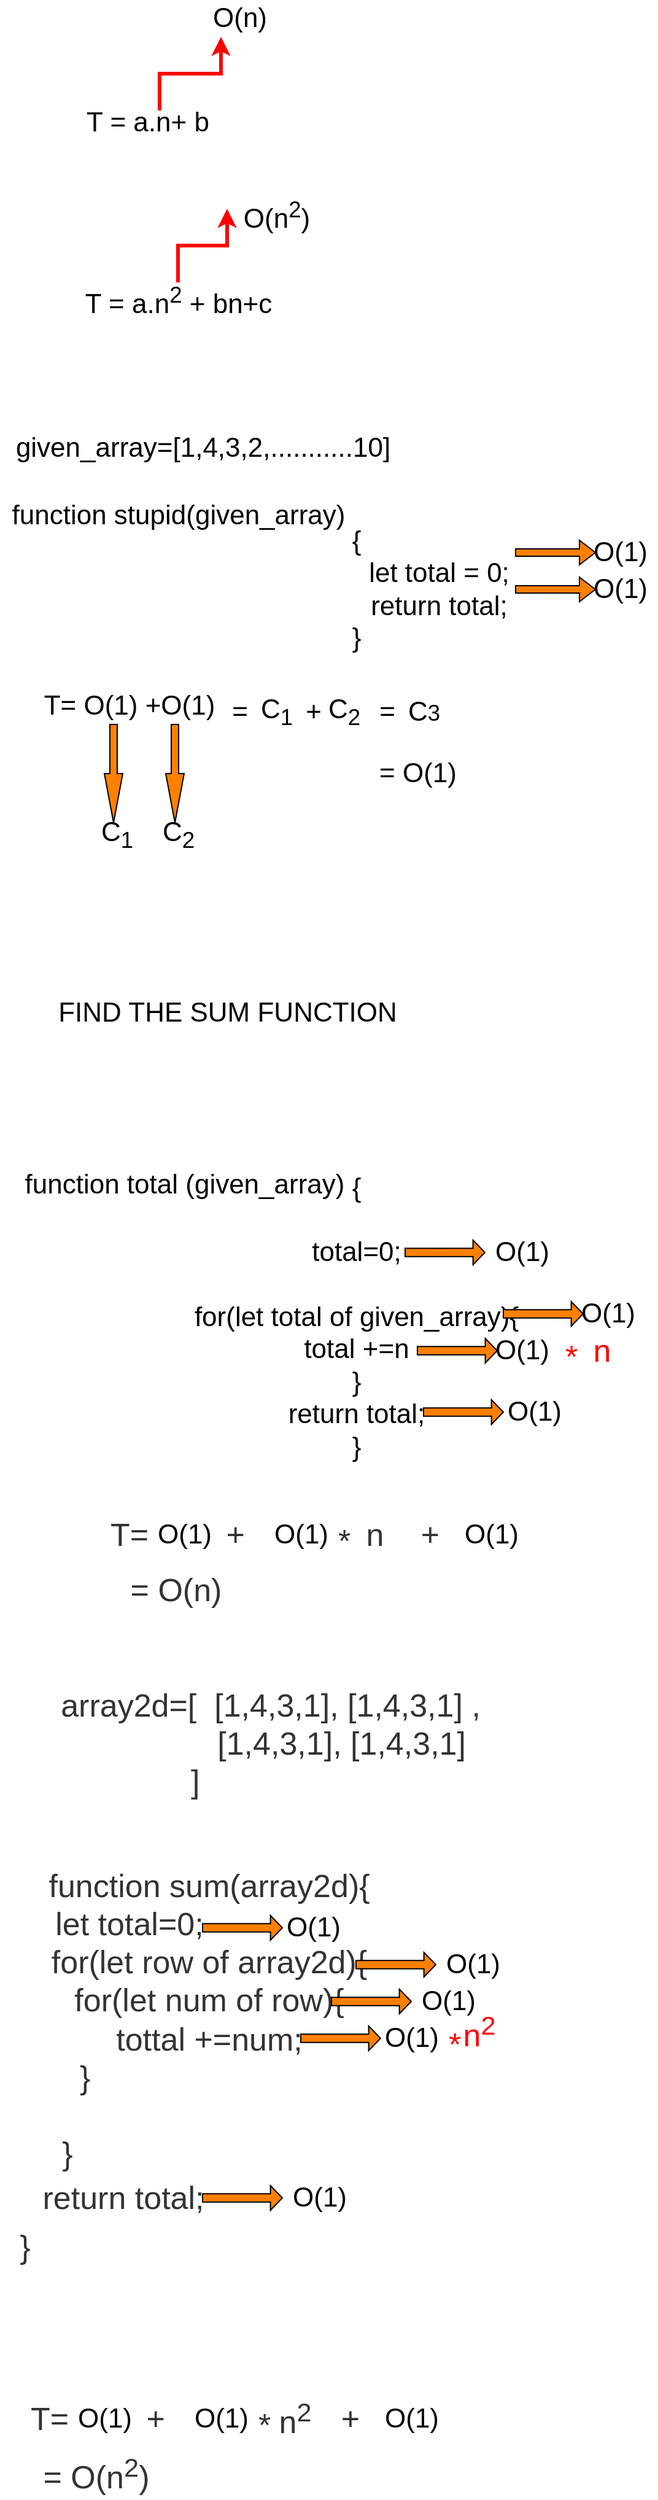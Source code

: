 <mxfile version="16.0.3" type="github">
  <diagram id="fwktXd9fh1U-leJpyrz3" name="Page-1">
    <mxGraphModel dx="782" dy="402" grid="1" gridSize="10" guides="1" tooltips="1" connect="1" arrows="1" fold="1" page="1" pageScale="1" pageWidth="850" pageHeight="1100" math="1" shadow="0">
      <root>
        <mxCell id="0" />
        <mxCell id="1" parent="0" />
        <mxCell id="ZRBFm-E4YwIKLhz83vzm-7" value="&lt;font style=&quot;font-size: 22px&quot;&gt;T = a.n&lt;sup&gt;2&lt;/sup&gt; + bn+c&lt;/font&gt;" style="text;html=1;align=center;verticalAlign=middle;resizable=0;points=[];autosize=1;strokeColor=none;fillColor=none;" vertex="1" parent="1">
          <mxGeometry x="95" y="360" width="170" height="30" as="geometry" />
        </mxCell>
        <mxCell id="ZRBFm-E4YwIKLhz83vzm-8" value="" style="edgeStyle=elbowEdgeStyle;elbow=vertical;endArrow=classic;html=1;rounded=0;fontSize=22;strokeColor=#FF0000;strokeWidth=3;" edge="1" parent="1" source="ZRBFm-E4YwIKLhz83vzm-7">
          <mxGeometry width="50" height="50" relative="1" as="geometry">
            <mxPoint x="170" y="360" as="sourcePoint" />
            <mxPoint x="220" y="300" as="targetPoint" />
          </mxGeometry>
        </mxCell>
        <mxCell id="ZRBFm-E4YwIKLhz83vzm-9" value="O(n&lt;sup&gt;2&lt;/sup&gt;)" style="text;html=1;align=center;verticalAlign=middle;resizable=0;points=[];autosize=1;strokeColor=none;fillColor=none;fontSize=22;" vertex="1" parent="1">
          <mxGeometry x="225" y="285" width="70" height="40" as="geometry" />
        </mxCell>
        <mxCell id="ZRBFm-E4YwIKLhz83vzm-15" value="&lt;font style=&quot;font-size: 22px&quot;&gt;T = a.n+ b&lt;/font&gt;" style="text;html=1;align=center;verticalAlign=middle;resizable=0;points=[];autosize=1;strokeColor=none;fillColor=none;" vertex="1" parent="1">
          <mxGeometry x="95" y="220" width="120" height="20" as="geometry" />
        </mxCell>
        <mxCell id="ZRBFm-E4YwIKLhz83vzm-16" value="" style="edgeStyle=elbowEdgeStyle;elbow=vertical;endArrow=classic;html=1;rounded=0;fontSize=22;strokeColor=#FF0000;strokeWidth=3;" edge="1" parent="1">
          <mxGeometry width="50" height="50" relative="1" as="geometry">
            <mxPoint x="165" y="220" as="sourcePoint" />
            <mxPoint x="215" y="160" as="targetPoint" />
          </mxGeometry>
        </mxCell>
        <mxCell id="ZRBFm-E4YwIKLhz83vzm-17" value="O(n)" style="text;html=1;align=center;verticalAlign=middle;resizable=0;points=[];autosize=1;strokeColor=none;fillColor=none;fontSize=22;" vertex="1" parent="1">
          <mxGeometry x="200" y="130" width="60" height="30" as="geometry" />
        </mxCell>
        <mxCell id="ZRBFm-E4YwIKLhz83vzm-18" value="given_array=[1,4,3,2,...........10]" style="text;html=1;align=center;verticalAlign=middle;resizable=0;points=[];autosize=1;strokeColor=none;fillColor=none;fontSize=22;" vertex="1" parent="1">
          <mxGeometry x="40" y="480" width="320" height="30" as="geometry" />
        </mxCell>
        <mxCell id="ZRBFm-E4YwIKLhz83vzm-19" value="function stupid(given_array)" style="text;html=1;align=center;verticalAlign=middle;resizable=0;points=[];autosize=1;strokeColor=none;fillColor=none;fontSize=22;" vertex="1" parent="1">
          <mxGeometry x="35" y="535" width="290" height="30" as="geometry" />
        </mxCell>
        <mxCell id="ZRBFm-E4YwIKLhz83vzm-20" value="{&lt;br&gt;&amp;nbsp; &amp;nbsp; &amp;nbsp; &amp;nbsp; &amp;nbsp; &amp;nbsp; &amp;nbsp; &amp;nbsp; &amp;nbsp; &amp;nbsp; &amp;nbsp; let total = 0;&lt;br&gt;&amp;nbsp; &amp;nbsp; &amp;nbsp; &amp;nbsp; &amp;nbsp; &amp;nbsp; &amp;nbsp; &amp;nbsp; &amp;nbsp; &amp;nbsp; &amp;nbsp; return total;&lt;br&gt;}" style="text;html=1;align=center;verticalAlign=middle;resizable=0;points=[];autosize=1;strokeColor=none;fillColor=none;fontSize=22;" vertex="1" parent="1">
          <mxGeometry x="195" y="555" width="260" height="110" as="geometry" />
        </mxCell>
        <mxCell id="ZRBFm-E4YwIKLhz83vzm-21" value="" style="shape=singleArrow;whiteSpace=wrap;html=1;fontSize=22;fillColor=#FF8000;" vertex="1" parent="1">
          <mxGeometry x="455" y="570" width="65" height="20" as="geometry" />
        </mxCell>
        <mxCell id="ZRBFm-E4YwIKLhz83vzm-22" value="" style="shape=singleArrow;whiteSpace=wrap;html=1;fontSize=22;fillColor=#FF8000;" vertex="1" parent="1">
          <mxGeometry x="455" y="600" width="65" height="20" as="geometry" />
        </mxCell>
        <mxCell id="ZRBFm-E4YwIKLhz83vzm-23" value="O(1)" style="text;html=1;align=center;verticalAlign=middle;resizable=0;points=[];autosize=1;strokeColor=none;fillColor=none;fontSize=22;" vertex="1" parent="1">
          <mxGeometry x="510" y="565" width="60" height="30" as="geometry" />
        </mxCell>
        <mxCell id="ZRBFm-E4YwIKLhz83vzm-24" value="O(1)" style="text;html=1;align=center;verticalAlign=middle;resizable=0;points=[];autosize=1;strokeColor=none;fillColor=none;fontSize=22;" vertex="1" parent="1">
          <mxGeometry x="510" y="595" width="60" height="30" as="geometry" />
        </mxCell>
        <mxCell id="ZRBFm-E4YwIKLhz83vzm-25" value="T= O(1) +O(1)" style="text;html=1;align=center;verticalAlign=middle;resizable=0;points=[];autosize=1;strokeColor=none;fillColor=none;fontSize=22;" vertex="1" parent="1">
          <mxGeometry x="65" y="690" width="150" height="30" as="geometry" />
        </mxCell>
        <mxCell id="ZRBFm-E4YwIKLhz83vzm-26" value="" style="html=1;shadow=0;dashed=0;align=center;verticalAlign=middle;shape=mxgraph.arrows2.arrow;dy=0.6;dx=40;direction=south;notch=0;fontSize=22;fillColor=#FF8000;" vertex="1" parent="1">
          <mxGeometry x="120" y="720" width="15" height="80" as="geometry" />
        </mxCell>
        <mxCell id="ZRBFm-E4YwIKLhz83vzm-27" value="" style="html=1;shadow=0;dashed=0;align=center;verticalAlign=middle;shape=mxgraph.arrows2.arrow;dy=0.6;dx=40;direction=south;notch=0;fontSize=22;fillColor=#FF8000;" vertex="1" parent="1">
          <mxGeometry x="170" y="720" width="15" height="80" as="geometry" />
        </mxCell>
        <mxCell id="ZRBFm-E4YwIKLhz83vzm-28" value="C&lt;sub&gt;1&lt;/sub&gt;" style="text;html=1;align=center;verticalAlign=middle;resizable=0;points=[];autosize=1;strokeColor=none;fillColor=none;fontSize=22;" vertex="1" parent="1">
          <mxGeometry x="110" y="790" width="40" height="40" as="geometry" />
        </mxCell>
        <mxCell id="ZRBFm-E4YwIKLhz83vzm-29" value="C&lt;sub&gt;2&lt;/sub&gt;" style="text;html=1;align=center;verticalAlign=middle;resizable=0;points=[];autosize=1;strokeColor=none;fillColor=none;fontSize=22;" vertex="1" parent="1">
          <mxGeometry x="160" y="790" width="40" height="40" as="geometry" />
        </mxCell>
        <mxCell id="ZRBFm-E4YwIKLhz83vzm-30" value="=" style="text;html=1;align=center;verticalAlign=middle;resizable=0;points=[];autosize=1;strokeColor=none;fillColor=none;fontSize=22;" vertex="1" parent="1">
          <mxGeometry x="215" y="695" width="30" height="30" as="geometry" />
        </mxCell>
        <mxCell id="ZRBFm-E4YwIKLhz83vzm-31" value="C&lt;sub&gt;1&lt;/sub&gt;" style="text;html=1;align=center;verticalAlign=middle;resizable=0;points=[];autosize=1;strokeColor=none;fillColor=none;fontSize=22;" vertex="1" parent="1">
          <mxGeometry x="240" y="690" width="40" height="40" as="geometry" />
        </mxCell>
        <mxCell id="ZRBFm-E4YwIKLhz83vzm-32" value="C&lt;sub&gt;2&lt;/sub&gt;" style="text;html=1;align=center;verticalAlign=middle;resizable=0;points=[];autosize=1;strokeColor=none;fillColor=none;fontSize=22;" vertex="1" parent="1">
          <mxGeometry x="295" y="690" width="40" height="40" as="geometry" />
        </mxCell>
        <mxCell id="ZRBFm-E4YwIKLhz83vzm-33" value="C&lt;span style=&quot;font-size: 18.333px&quot;&gt;3&lt;/span&gt;" style="text;html=1;align=center;verticalAlign=middle;resizable=0;points=[];autosize=1;strokeColor=none;fillColor=none;fontSize=22;" vertex="1" parent="1">
          <mxGeometry x="360" y="695" width="40" height="30" as="geometry" />
        </mxCell>
        <mxCell id="ZRBFm-E4YwIKLhz83vzm-34" value="+" style="text;html=1;align=center;verticalAlign=middle;resizable=0;points=[];autosize=1;strokeColor=none;fillColor=none;fontSize=22;" vertex="1" parent="1">
          <mxGeometry x="275" y="695" width="30" height="30" as="geometry" />
        </mxCell>
        <mxCell id="ZRBFm-E4YwIKLhz83vzm-38" value="=" style="text;html=1;align=center;verticalAlign=middle;resizable=0;points=[];autosize=1;strokeColor=none;fillColor=none;fontSize=22;" vertex="1" parent="1">
          <mxGeometry x="335" y="695" width="30" height="30" as="geometry" />
        </mxCell>
        <mxCell id="ZRBFm-E4YwIKLhz83vzm-39" value="= O(1)" style="text;html=1;align=center;verticalAlign=middle;resizable=0;points=[];autosize=1;strokeColor=none;fillColor=none;fontSize=22;" vertex="1" parent="1">
          <mxGeometry x="335" y="745" width="80" height="30" as="geometry" />
        </mxCell>
        <mxCell id="ZRBFm-E4YwIKLhz83vzm-40" value="FIND THE SUM FUNCTION" style="text;html=1;align=center;verticalAlign=middle;resizable=0;points=[];autosize=1;strokeColor=none;fillColor=none;fontSize=22;" vertex="1" parent="1">
          <mxGeometry x="75" y="940" width="290" height="30" as="geometry" />
        </mxCell>
        <mxCell id="ZRBFm-E4YwIKLhz83vzm-41" value="function total (given_array)" style="text;html=1;align=center;verticalAlign=middle;resizable=0;points=[];autosize=1;strokeColor=none;fillColor=none;fontSize=22;" vertex="1" parent="1">
          <mxGeometry x="45" y="1080" width="280" height="30" as="geometry" />
        </mxCell>
        <mxCell id="ZRBFm-E4YwIKLhz83vzm-43" value="&lt;br&gt;&lt;br&gt;&lt;br&gt;&lt;br&gt;{&lt;br&gt;&lt;br&gt;total=0;&lt;br&gt;&lt;br&gt;for(let total of given_array){&lt;br&gt;total +=n&lt;br&gt;}&lt;br&gt;return total;&lt;br&gt;}" style="text;html=1;align=center;verticalAlign=middle;resizable=0;points=[];autosize=1;strokeColor=none;fillColor=none;fontSize=22;" vertex="1" parent="1">
          <mxGeometry x="185" y="980" width="280" height="340" as="geometry" />
        </mxCell>
        <mxCell id="ZRBFm-E4YwIKLhz83vzm-44" value="" style="shape=singleArrow;whiteSpace=wrap;html=1;fontSize=22;fillColor=#FF8000;arrowWidth=0.333;arrowSize=0.149;" vertex="1" parent="1">
          <mxGeometry x="365" y="1140" width="65" height="20" as="geometry" />
        </mxCell>
        <mxCell id="ZRBFm-E4YwIKLhz83vzm-45" value="" style="shape=singleArrow;whiteSpace=wrap;html=1;fontSize=22;fillColor=#FF8000;arrowWidth=0.333;arrowSize=0.149;" vertex="1" parent="1">
          <mxGeometry x="375" y="1220" width="65" height="20" as="geometry" />
        </mxCell>
        <mxCell id="ZRBFm-E4YwIKLhz83vzm-46" value="" style="shape=singleArrow;whiteSpace=wrap;html=1;fontSize=22;fillColor=#FF8000;arrowWidth=0.333;arrowSize=0.149;" vertex="1" parent="1">
          <mxGeometry x="445" y="1190" width="65" height="20" as="geometry" />
        </mxCell>
        <mxCell id="ZRBFm-E4YwIKLhz83vzm-47" value="" style="shape=singleArrow;whiteSpace=wrap;html=1;fontSize=22;fillColor=#FF8000;arrowWidth=0.333;arrowSize=0.149;" vertex="1" parent="1">
          <mxGeometry x="380" y="1270" width="65" height="20" as="geometry" />
        </mxCell>
        <mxCell id="ZRBFm-E4YwIKLhz83vzm-48" value="O(1)" style="text;html=1;align=center;verticalAlign=middle;resizable=0;points=[];autosize=1;strokeColor=none;fillColor=none;fontSize=22;" vertex="1" parent="1">
          <mxGeometry x="430" y="1135" width="60" height="30" as="geometry" />
        </mxCell>
        <mxCell id="ZRBFm-E4YwIKLhz83vzm-49" value="O(1)" style="text;html=1;align=center;verticalAlign=middle;resizable=0;points=[];autosize=1;strokeColor=none;fillColor=none;fontSize=22;" vertex="1" parent="1">
          <mxGeometry x="500" y="1185" width="60" height="30" as="geometry" />
        </mxCell>
        <mxCell id="ZRBFm-E4YwIKLhz83vzm-50" value="O(1)" style="text;html=1;align=center;verticalAlign=middle;resizable=0;points=[];autosize=1;strokeColor=none;fillColor=none;fontSize=22;" vertex="1" parent="1">
          <mxGeometry x="430" y="1215" width="60" height="30" as="geometry" />
        </mxCell>
        <mxCell id="ZRBFm-E4YwIKLhz83vzm-51" value="O(1)" style="text;html=1;align=center;verticalAlign=middle;resizable=0;points=[];autosize=1;strokeColor=none;fillColor=none;fontSize=22;" vertex="1" parent="1">
          <mxGeometry x="440" y="1265" width="60" height="30" as="geometry" />
        </mxCell>
        <mxCell id="ZRBFm-E4YwIKLhz83vzm-52" value="&lt;font style=&quot;font-size: 26px&quot; color=&quot;#ff0000&quot;&gt;*&lt;/font&gt;" style="text;html=1;align=center;verticalAlign=middle;resizable=0;points=[];autosize=1;strokeColor=none;fillColor=none;fontSize=22;strokeWidth=3;" vertex="1" parent="1">
          <mxGeometry x="485" y="1220" width="30" height="30" as="geometry" />
        </mxCell>
        <mxCell id="ZRBFm-E4YwIKLhz83vzm-53" value="n" style="text;html=1;align=center;verticalAlign=middle;resizable=0;points=[];autosize=1;strokeColor=none;fillColor=none;fontSize=26;fontColor=#FF0000;" vertex="1" parent="1">
          <mxGeometry x="510" y="1210" width="30" height="40" as="geometry" />
        </mxCell>
        <mxCell id="ZRBFm-E4YwIKLhz83vzm-54" value="&lt;font color=&quot;#333333&quot;&gt;T=&lt;/font&gt;" style="text;html=1;align=center;verticalAlign=middle;resizable=0;points=[];autosize=1;strokeColor=none;fillColor=none;fontSize=26;fontColor=#FF0000;" vertex="1" parent="1">
          <mxGeometry x="115" y="1360" width="50" height="40" as="geometry" />
        </mxCell>
        <mxCell id="ZRBFm-E4YwIKLhz83vzm-55" value="O(1)" style="text;html=1;align=center;verticalAlign=middle;resizable=0;points=[];autosize=1;strokeColor=none;fillColor=none;fontSize=22;" vertex="1" parent="1">
          <mxGeometry x="405" y="1365" width="60" height="30" as="geometry" />
        </mxCell>
        <mxCell id="ZRBFm-E4YwIKLhz83vzm-56" value="O(1)" style="text;html=1;align=center;verticalAlign=middle;resizable=0;points=[];autosize=1;strokeColor=none;fillColor=none;fontSize=22;" vertex="1" parent="1">
          <mxGeometry x="250" y="1365" width="60" height="30" as="geometry" />
        </mxCell>
        <mxCell id="ZRBFm-E4YwIKLhz83vzm-57" value="O(1)" style="text;html=1;align=center;verticalAlign=middle;resizable=0;points=[];autosize=1;strokeColor=none;fillColor=none;fontSize=22;" vertex="1" parent="1">
          <mxGeometry x="155" y="1365" width="60" height="30" as="geometry" />
        </mxCell>
        <mxCell id="ZRBFm-E4YwIKLhz83vzm-58" value="+&amp;nbsp;" style="text;html=1;align=center;verticalAlign=middle;resizable=0;points=[];autosize=1;strokeColor=none;fillColor=none;fontSize=26;fontColor=#333333;" vertex="1" parent="1">
          <mxGeometry x="210" y="1360" width="40" height="40" as="geometry" />
        </mxCell>
        <mxCell id="ZRBFm-E4YwIKLhz83vzm-60" value="*" style="text;html=1;align=center;verticalAlign=middle;resizable=0;points=[];autosize=1;strokeColor=none;fillColor=none;fontSize=26;fontColor=#333333;" vertex="1" parent="1">
          <mxGeometry x="300" y="1365" width="30" height="40" as="geometry" />
        </mxCell>
        <mxCell id="ZRBFm-E4YwIKLhz83vzm-61" value="n" style="text;html=1;align=center;verticalAlign=middle;resizable=0;points=[];autosize=1;strokeColor=none;fillColor=none;fontSize=26;fontColor=#333333;" vertex="1" parent="1">
          <mxGeometry x="325" y="1360" width="30" height="40" as="geometry" />
        </mxCell>
        <mxCell id="ZRBFm-E4YwIKLhz83vzm-64" value="+" style="text;html=1;align=center;verticalAlign=middle;resizable=0;points=[];autosize=1;strokeColor=none;fillColor=none;fontSize=26;fontColor=#333333;" vertex="1" parent="1">
          <mxGeometry x="370" y="1360" width="30" height="40" as="geometry" />
        </mxCell>
        <mxCell id="ZRBFm-E4YwIKLhz83vzm-65" value="= O(n)" style="text;html=1;align=center;verticalAlign=middle;resizable=0;points=[];autosize=1;strokeColor=none;fillColor=none;fontSize=26;fontColor=#333333;" vertex="1" parent="1">
          <mxGeometry x="132.5" y="1405" width="90" height="40" as="geometry" />
        </mxCell>
        <mxCell id="ZRBFm-E4YwIKLhz83vzm-66" value="array2d=[&amp;nbsp; [1,4,3,1],&amp;nbsp;[1,4,3,1] , &lt;br&gt;&amp;nbsp; &amp;nbsp; &amp;nbsp; &amp;nbsp; &amp;nbsp; &amp;nbsp; &amp;nbsp; &amp;nbsp; [1,4,3,1], [1,4,3,1]&lt;br&gt;]&amp;nbsp; &amp;nbsp; &amp;nbsp; &amp;nbsp; &amp;nbsp; &amp;nbsp; &amp;nbsp; &amp;nbsp; &amp;nbsp;" style="text;html=1;align=center;verticalAlign=middle;resizable=0;points=[];autosize=1;strokeColor=none;fillColor=none;fontSize=26;fontColor=#333333;" vertex="1" parent="1">
          <mxGeometry x="75" y="1500" width="360" height="100" as="geometry" />
        </mxCell>
        <mxCell id="ZRBFm-E4YwIKLhz83vzm-67" value="function sum(array2d){&lt;br&gt;let total=0;&amp;nbsp; &amp;nbsp; &amp;nbsp; &amp;nbsp; &amp;nbsp; &amp;nbsp; &amp;nbsp; &amp;nbsp; &amp;nbsp;&amp;nbsp;&lt;br&gt;for(let row of array2d){&lt;br&gt;for(let num of row){&lt;br&gt;tottal +=num;&lt;br&gt;}&amp;nbsp; &amp;nbsp; &amp;nbsp; &amp;nbsp; &amp;nbsp; &amp;nbsp; &amp;nbsp; &amp;nbsp; &amp;nbsp; &amp;nbsp; &amp;nbsp; &amp;nbsp; &amp;nbsp; &amp;nbsp;&amp;nbsp;&lt;br&gt;&lt;br&gt;}&amp;nbsp; &amp;nbsp; &amp;nbsp; &amp;nbsp; &amp;nbsp; &amp;nbsp; &amp;nbsp; &amp;nbsp; &amp;nbsp; &amp;nbsp; &amp;nbsp; &amp;nbsp; &amp;nbsp; &amp;nbsp; &amp;nbsp; &amp;nbsp;&amp;nbsp;" style="text;html=1;align=center;verticalAlign=middle;resizable=0;points=[];autosize=1;strokeColor=none;fillColor=none;fontSize=26;fontColor=#333333;" vertex="1" parent="1">
          <mxGeometry x="65" y="1650" width="280" height="250" as="geometry" />
        </mxCell>
        <mxCell id="ZRBFm-E4YwIKLhz83vzm-68" value="" style="shape=singleArrow;whiteSpace=wrap;html=1;fontSize=22;fillColor=#FF8000;arrowWidth=0.333;arrowSize=0.149;" vertex="1" parent="1">
          <mxGeometry x="200" y="1690" width="65" height="20" as="geometry" />
        </mxCell>
        <mxCell id="ZRBFm-E4YwIKLhz83vzm-69" value="" style="shape=singleArrow;whiteSpace=wrap;html=1;fontSize=22;fillColor=#FF8000;arrowWidth=0.333;arrowSize=0.149;" vertex="1" parent="1">
          <mxGeometry x="325" y="1720" width="65" height="20" as="geometry" />
        </mxCell>
        <mxCell id="ZRBFm-E4YwIKLhz83vzm-70" value="" style="shape=singleArrow;whiteSpace=wrap;html=1;fontSize=22;fillColor=#FF8000;arrowWidth=0.333;arrowSize=0.149;" vertex="1" parent="1">
          <mxGeometry x="305" y="1750" width="65" height="20" as="geometry" />
        </mxCell>
        <mxCell id="ZRBFm-E4YwIKLhz83vzm-71" value="" style="shape=singleArrow;whiteSpace=wrap;html=1;fontSize=22;fillColor=#FF8000;arrowWidth=0.333;arrowSize=0.149;" vertex="1" parent="1">
          <mxGeometry x="280" y="1780" width="65" height="20" as="geometry" />
        </mxCell>
        <mxCell id="ZRBFm-E4YwIKLhz83vzm-72" value="O(1)" style="text;html=1;align=center;verticalAlign=middle;resizable=0;points=[];autosize=1;strokeColor=none;fillColor=none;fontSize=22;" vertex="1" parent="1">
          <mxGeometry x="260" y="1685" width="60" height="30" as="geometry" />
        </mxCell>
        <mxCell id="ZRBFm-E4YwIKLhz83vzm-73" value="O(1)" style="text;html=1;align=center;verticalAlign=middle;resizable=0;points=[];autosize=1;strokeColor=none;fillColor=none;fontSize=22;" vertex="1" parent="1">
          <mxGeometry x="390" y="1715" width="60" height="30" as="geometry" />
        </mxCell>
        <mxCell id="ZRBFm-E4YwIKLhz83vzm-74" value="O(1)" style="text;html=1;align=center;verticalAlign=middle;resizable=0;points=[];autosize=1;strokeColor=none;fillColor=none;fontSize=22;" vertex="1" parent="1">
          <mxGeometry x="370" y="1745" width="60" height="30" as="geometry" />
        </mxCell>
        <mxCell id="ZRBFm-E4YwIKLhz83vzm-75" value="O(1)" style="text;html=1;align=center;verticalAlign=middle;resizable=0;points=[];autosize=1;strokeColor=none;fillColor=none;fontSize=22;" vertex="1" parent="1">
          <mxGeometry x="340" y="1775" width="60" height="30" as="geometry" />
        </mxCell>
        <mxCell id="ZRBFm-E4YwIKLhz83vzm-76" value="&lt;font style=&quot;font-size: 26px&quot; color=&quot;#ff0000&quot;&gt;*&lt;/font&gt;" style="text;html=1;align=center;verticalAlign=middle;resizable=0;points=[];autosize=1;strokeColor=none;fillColor=none;fontSize=22;strokeWidth=3;" vertex="1" parent="1">
          <mxGeometry x="390" y="1780" width="30" height="30" as="geometry" />
        </mxCell>
        <mxCell id="ZRBFm-E4YwIKLhz83vzm-77" value="n&lt;sup&gt;2&lt;/sup&gt;" style="text;html=1;align=center;verticalAlign=middle;resizable=0;points=[];autosize=1;strokeColor=none;fillColor=none;fontSize=26;fontColor=#FF0000;" vertex="1" parent="1">
          <mxGeometry x="405" y="1765" width="40" height="40" as="geometry" />
        </mxCell>
        <mxCell id="ZRBFm-E4YwIKLhz83vzm-78" value="}" style="text;html=1;align=center;verticalAlign=middle;resizable=0;points=[];autosize=1;strokeColor=none;fillColor=none;fontSize=26;fontColor=#333333;" vertex="1" parent="1">
          <mxGeometry x="45" y="1940" width="20" height="40" as="geometry" />
        </mxCell>
        <mxCell id="ZRBFm-E4YwIKLhz83vzm-81" value="return total;" style="text;html=1;align=center;verticalAlign=middle;resizable=0;points=[];autosize=1;strokeColor=none;fillColor=none;fontSize=26;fontColor=#333333;" vertex="1" parent="1">
          <mxGeometry x="60" y="1900" width="150" height="40" as="geometry" />
        </mxCell>
        <mxCell id="ZRBFm-E4YwIKLhz83vzm-82" value="" style="shape=singleArrow;whiteSpace=wrap;html=1;fontSize=22;fillColor=#FF8000;arrowWidth=0.333;arrowSize=0.149;" vertex="1" parent="1">
          <mxGeometry x="200" y="1910" width="65" height="20" as="geometry" />
        </mxCell>
        <mxCell id="ZRBFm-E4YwIKLhz83vzm-84" value="O(1)" style="text;html=1;align=center;verticalAlign=middle;resizable=0;points=[];autosize=1;strokeColor=none;fillColor=none;fontSize=22;" vertex="1" parent="1">
          <mxGeometry x="265" y="1905" width="60" height="30" as="geometry" />
        </mxCell>
        <mxCell id="ZRBFm-E4YwIKLhz83vzm-86" value="&lt;font color=&quot;#333333&quot;&gt;T=&lt;/font&gt;" style="text;html=1;align=center;verticalAlign=middle;resizable=0;points=[];autosize=1;strokeColor=none;fillColor=none;fontSize=26;fontColor=#FF0000;" vertex="1" parent="1">
          <mxGeometry x="50" y="2080" width="50" height="40" as="geometry" />
        </mxCell>
        <mxCell id="ZRBFm-E4YwIKLhz83vzm-87" value="O(1)" style="text;html=1;align=center;verticalAlign=middle;resizable=0;points=[];autosize=1;strokeColor=none;fillColor=none;fontSize=22;" vertex="1" parent="1">
          <mxGeometry x="340" y="2085" width="60" height="30" as="geometry" />
        </mxCell>
        <mxCell id="ZRBFm-E4YwIKLhz83vzm-88" value="O(1)" style="text;html=1;align=center;verticalAlign=middle;resizable=0;points=[];autosize=1;strokeColor=none;fillColor=none;fontSize=22;" vertex="1" parent="1">
          <mxGeometry x="185" y="2085" width="60" height="30" as="geometry" />
        </mxCell>
        <mxCell id="ZRBFm-E4YwIKLhz83vzm-89" value="O(1)" style="text;html=1;align=center;verticalAlign=middle;resizable=0;points=[];autosize=1;strokeColor=none;fillColor=none;fontSize=22;" vertex="1" parent="1">
          <mxGeometry x="90" y="2085" width="60" height="30" as="geometry" />
        </mxCell>
        <mxCell id="ZRBFm-E4YwIKLhz83vzm-90" value="+&amp;nbsp;" style="text;html=1;align=center;verticalAlign=middle;resizable=0;points=[];autosize=1;strokeColor=none;fillColor=none;fontSize=26;fontColor=#333333;" vertex="1" parent="1">
          <mxGeometry x="145" y="2080" width="40" height="40" as="geometry" />
        </mxCell>
        <mxCell id="ZRBFm-E4YwIKLhz83vzm-91" value="*" style="text;html=1;align=center;verticalAlign=middle;resizable=0;points=[];autosize=1;strokeColor=none;fillColor=none;fontSize=26;fontColor=#333333;" vertex="1" parent="1">
          <mxGeometry x="235" y="2085" width="30" height="40" as="geometry" />
        </mxCell>
        <mxCell id="ZRBFm-E4YwIKLhz83vzm-92" value="n&lt;sup&gt;2&lt;/sup&gt;" style="text;html=1;align=center;verticalAlign=middle;resizable=0;points=[];autosize=1;strokeColor=none;fillColor=none;fontSize=26;fontColor=#333333;" vertex="1" parent="1">
          <mxGeometry x="255" y="2080" width="40" height="40" as="geometry" />
        </mxCell>
        <mxCell id="ZRBFm-E4YwIKLhz83vzm-93" value="+" style="text;html=1;align=center;verticalAlign=middle;resizable=0;points=[];autosize=1;strokeColor=none;fillColor=none;fontSize=26;fontColor=#333333;" vertex="1" parent="1">
          <mxGeometry x="305" y="2080" width="30" height="40" as="geometry" />
        </mxCell>
        <mxCell id="ZRBFm-E4YwIKLhz83vzm-94" value="= O(n&lt;sup&gt;2&lt;/sup&gt;)" style="text;html=1;align=center;verticalAlign=middle;resizable=0;points=[];autosize=1;strokeColor=none;fillColor=none;fontSize=26;fontColor=#333333;" vertex="1" parent="1">
          <mxGeometry x="62.5" y="2125" width="100" height="40" as="geometry" />
        </mxCell>
      </root>
    </mxGraphModel>
  </diagram>
</mxfile>
